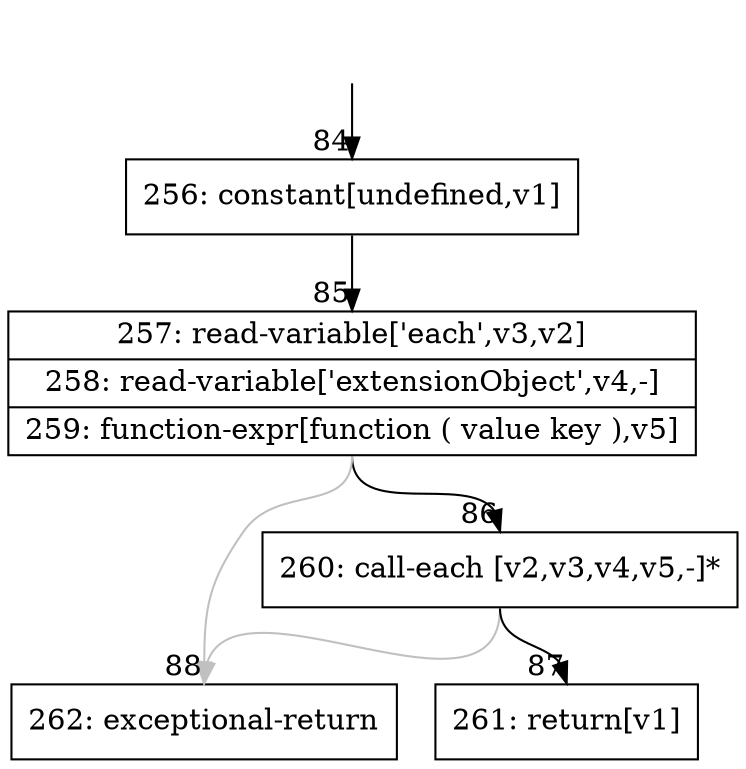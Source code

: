 digraph {
rankdir="TD"
BB_entry10[shape=none,label=""];
BB_entry10 -> BB84 [tailport=s, headport=n, headlabel="    84"]
BB84 [shape=record label="{256: constant[undefined,v1]}" ] 
BB84 -> BB85 [tailport=s, headport=n, headlabel="      85"]
BB85 [shape=record label="{257: read-variable['each',v3,v2]|258: read-variable['extensionObject',v4,-]|259: function-expr[function ( value key ),v5]}" ] 
BB85 -> BB86 [tailport=s, headport=n, headlabel="      86"]
BB85 -> BB88 [tailport=s, headport=n, color=gray, headlabel="      88"]
BB86 [shape=record label="{260: call-each [v2,v3,v4,v5,-]*}" ] 
BB86 -> BB87 [tailport=s, headport=n, headlabel="      87"]
BB86 -> BB88 [tailport=s, headport=n, color=gray]
BB87 [shape=record label="{261: return[v1]}" ] 
BB88 [shape=record label="{262: exceptional-return}" ] 
//#$~ 220
}
